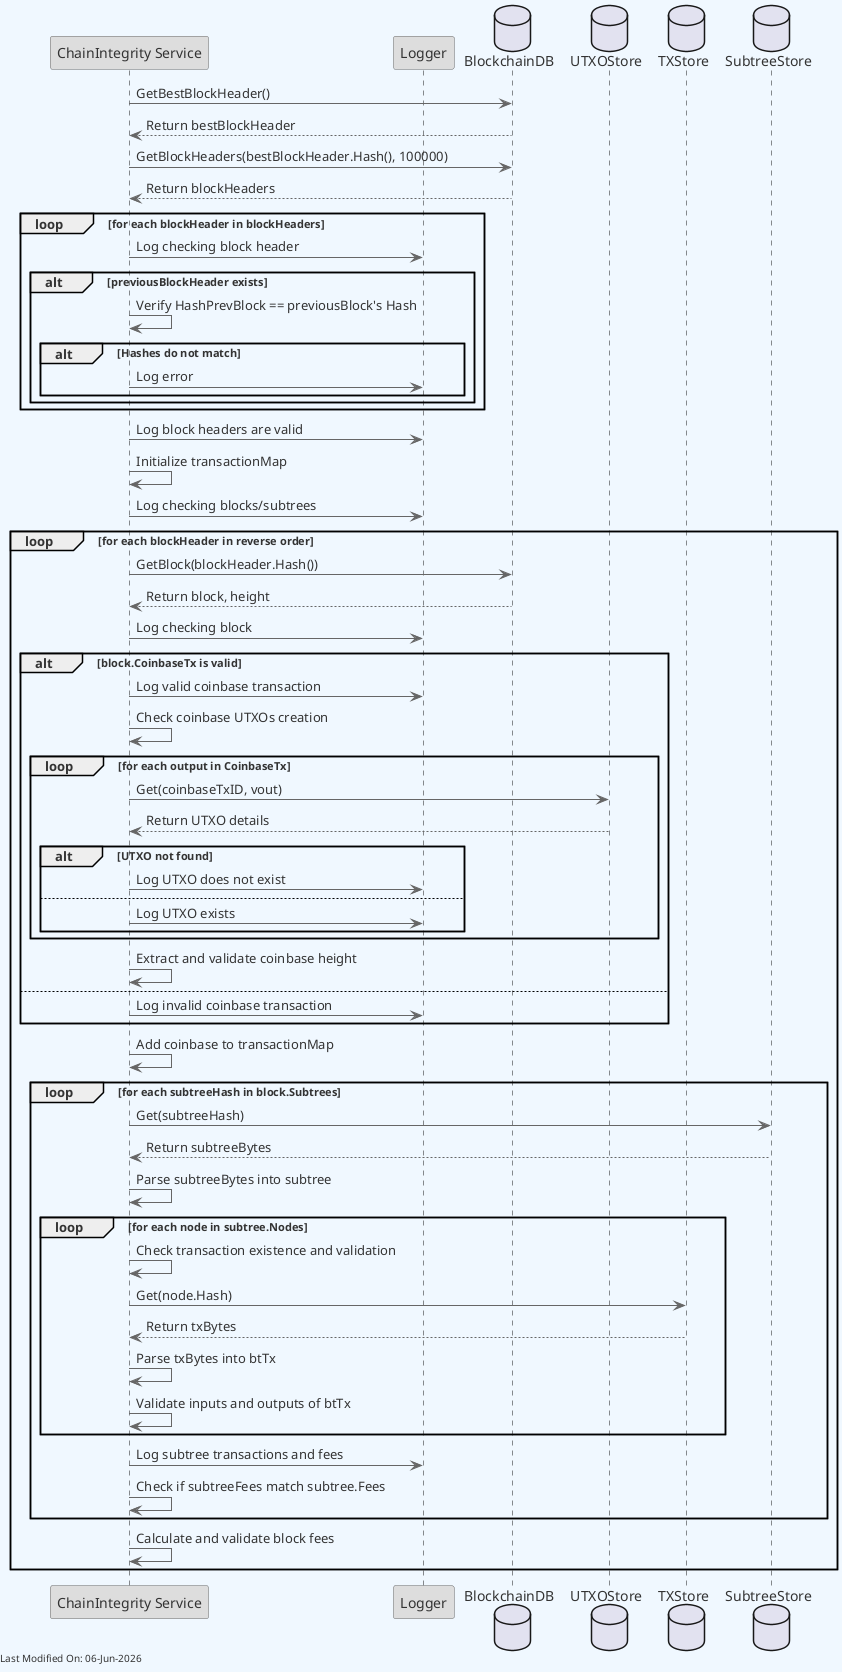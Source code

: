 @startuml ChainIntegrity Test Logic
skinparam backgroundColor #F0F8FF
skinparam defaultFontColor #333333
skinparam arrowColor #666666

' Define borders for all elements
skinparam entity {
  BorderColor #666666
  BackgroundColor #DDDDDD
}

skinparam control {
  BorderColor #666666
  BackgroundColor #DDDDDD
}

skinparam participant {
  BorderColor #666666
  BackgroundColor #DDDDDD
}




participant "ChainIntegrity Service" as CI
participant "Logger" as Log
database "BlockchainDB" as BDB
database "UTXOStore" as UTXO
database "TXStore" as TX
database "SubtreeStore" as Subtree

CI -> BDB: GetBestBlockHeader()
BDB --> CI: Return bestBlockHeader
CI -> BDB: GetBlockHeaders(bestBlockHeader.Hash(), 100000)
BDB --> CI: Return blockHeaders

loop for each blockHeader in blockHeaders
    CI -> Log: Log checking block header
    alt previousBlockHeader exists
        CI -> CI: Verify HashPrevBlock == previousBlock's Hash
        alt Hashes do not match
            CI -> Log: Log error
        end
    end
end

CI -> Log: Log block headers are valid

CI -> CI: Initialize transactionMap

CI -> Log: Log checking blocks/subtrees

loop for each blockHeader in reverse order
    CI -> BDB: GetBlock(blockHeader.Hash())
    BDB --> CI: Return block, height
    CI -> Log: Log checking block
    alt block.CoinbaseTx is valid
        CI -> Log: Log valid coinbase transaction
        CI -> CI: Check coinbase UTXOs creation
        loop for each output in CoinbaseTx
            CI -> UTXO: Get(coinbaseTxID, vout)
            UTXO --> CI: Return UTXO details
            alt UTXO not found
                CI -> Log: Log UTXO does not exist
            else
                CI -> Log: Log UTXO exists
            end
        end
        CI -> CI: Extract and validate coinbase height
    else
        CI -> Log: Log invalid coinbase transaction
    end

    CI -> CI: Add coinbase to transactionMap

    loop for each subtreeHash in block.Subtrees
        CI -> Subtree: Get(subtreeHash)
        Subtree --> CI: Return subtreeBytes
        CI -> CI: Parse subtreeBytes into subtree
        loop for each node in subtree.Nodes
            CI -> CI: Check transaction existence and validation
            CI -> TX: Get(node.Hash)
            TX --> CI: Return txBytes
            CI -> CI: Parse txBytes into btTx
            CI -> CI: Validate inputs and outputs of btTx
        end
        CI -> Log: Log subtree transactions and fees
        CI -> CI: Check if subtreeFees match subtree.Fees
    end
    CI -> CI: Calculate and validate block fees
end

left footer Last Modified On: %date("dd-MMM-yyyy")

@enduml
